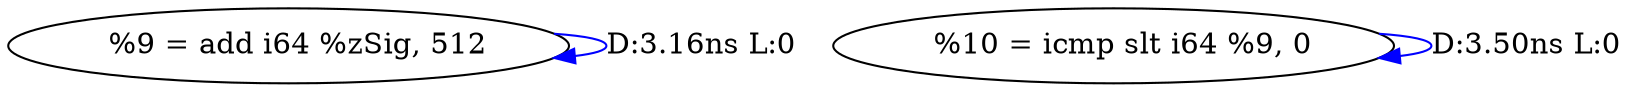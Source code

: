 digraph {
Node0x3461120[label="  %9 = add i64 %zSig, 512"];
Node0x3461120 -> Node0x3461120[label="D:3.16ns L:0",color=blue];
Node0x3461200[label="  %10 = icmp slt i64 %9, 0"];
Node0x3461200 -> Node0x3461200[label="D:3.50ns L:0",color=blue];
}
